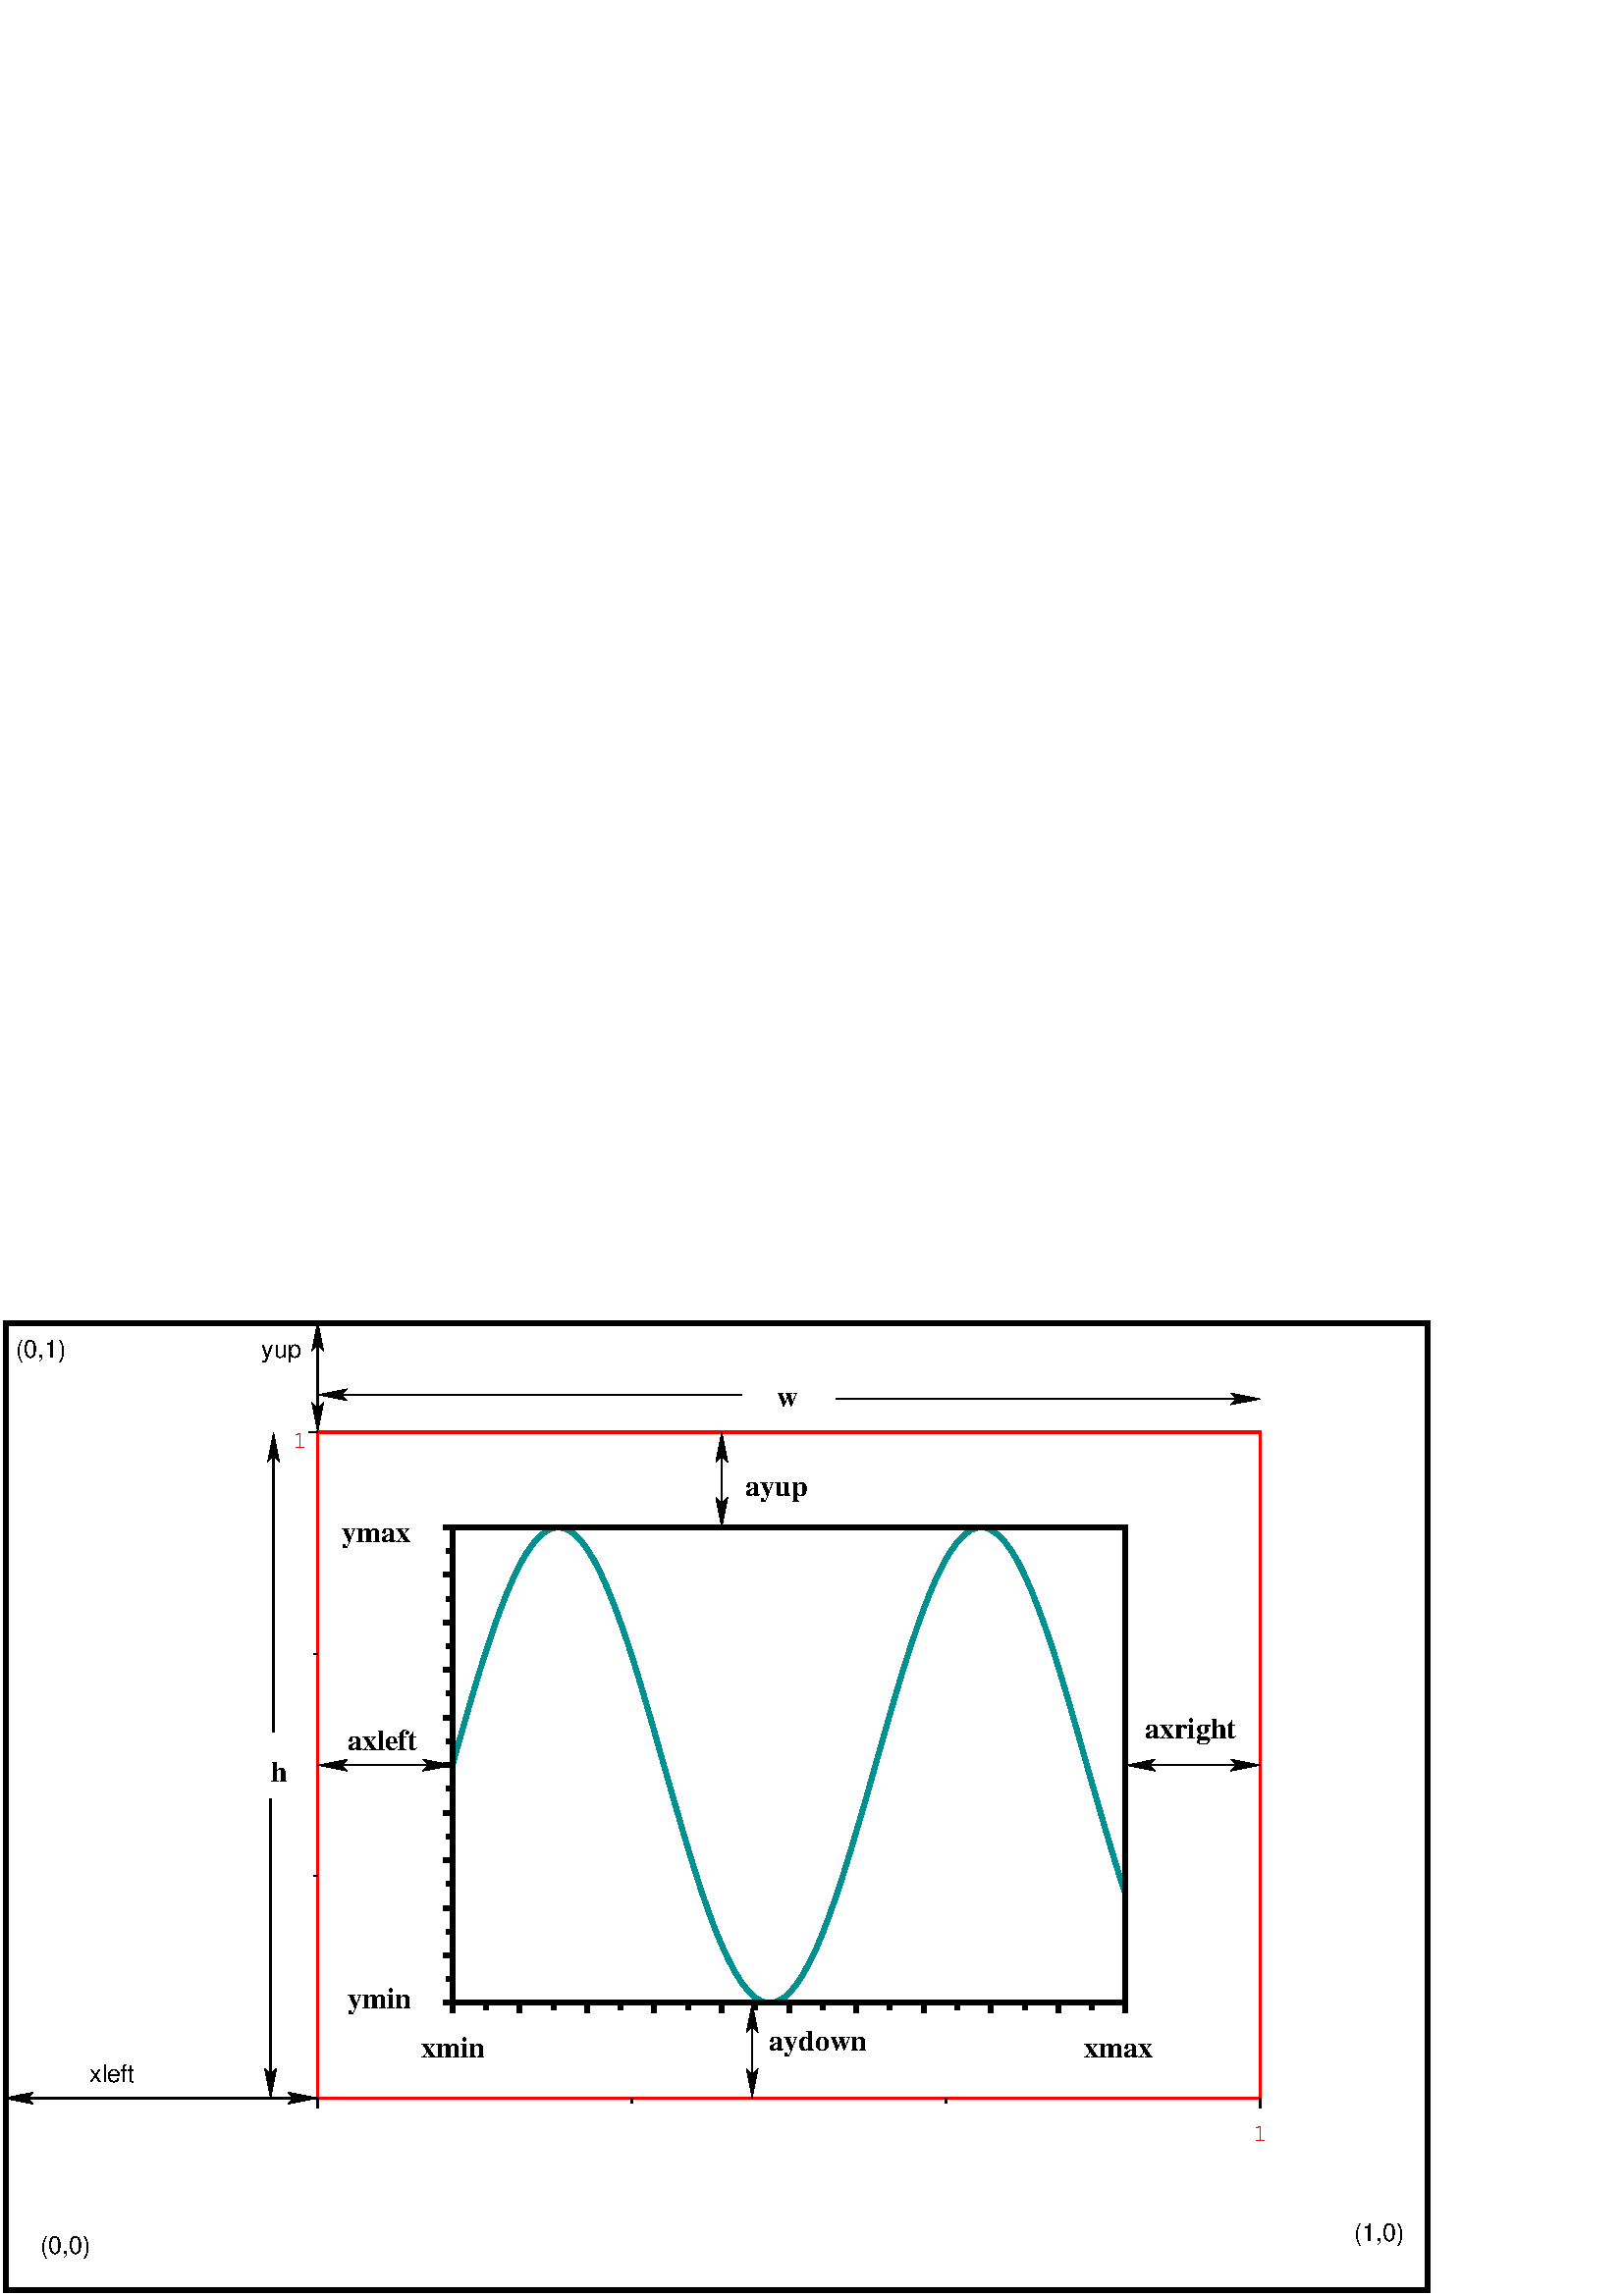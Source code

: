 %!PS-Adobe-3.0 EPSF-3.0
%%BoundingBox: 0 0 526 359
%Magnification: 1.0
%%EndComments
%%BeginProlog
/$F2psDict 200 dict def
$F2psDict begin
$F2psDict /mtrx matrix put
/col-1 {0 setgray} bind def
/col0 {0.000 0.000 0.000 srgb} bind def
/col1 {0.000 0.000 1.000 srgb} bind def
/col2 {0.000 1.000 0.000 srgb} bind def
/col3 {0.000 1.000 1.000 srgb} bind def
/col4 {1.000 0.000 0.000 srgb} bind def
/col5 {1.000 0.000 1.000 srgb} bind def
/col6 {1.000 1.000 0.000 srgb} bind def
/col7 {1.000 1.000 1.000 srgb} bind def
/col8 {0.000 0.000 0.560 srgb} bind def
/col9 {0.000 0.000 0.690 srgb} bind def
/col10 {0.000 0.000 0.820 srgb} bind def
/col11 {0.530 0.810 1.000 srgb} bind def
/col12 {0.000 0.560 0.000 srgb} bind def
/col13 {0.000 0.690 0.000 srgb} bind def
/col14 {0.000 0.820 0.000 srgb} bind def
/col15 {0.000 0.560 0.560 srgb} bind def
/col16 {0.000 0.690 0.690 srgb} bind def
/col17 {0.000 0.820 0.820 srgb} bind def
/col18 {0.560 0.000 0.000 srgb} bind def
/col19 {0.690 0.000 0.000 srgb} bind def
/col20 {0.820 0.000 0.000 srgb} bind def
/col21 {0.560 0.000 0.560 srgb} bind def
/col22 {0.690 0.000 0.690 srgb} bind def
/col23 {0.820 0.000 0.820 srgb} bind def
/col24 {0.500 0.190 0.000 srgb} bind def
/col25 {0.630 0.250 0.000 srgb} bind def
/col26 {0.750 0.380 0.000 srgb} bind def
/col27 {1.000 0.500 0.500 srgb} bind def
/col28 {1.000 0.630 0.630 srgb} bind def
/col29 {1.000 0.750 0.750 srgb} bind def
/col30 {1.000 0.880 0.880 srgb} bind def
/col31 {1.000 0.840 0.000 srgb} bind def
/col32 {0.000 0.000 0.000 srgb} bind def
/col33 {0.000 0.000 1.000 srgb} bind def
/col34 {0.000 1.000 0.000 srgb} bind def
/col35 {0.000 1.000 1.000 srgb} bind def
/col36 {1.000 0.000 0.000 srgb} bind def
/col37 {1.000 0.000 1.000 srgb} bind def
/col38 {1.000 1.000 0.000 srgb} bind def
/col39 {1.000 1.000 1.000 srgb} bind def
/col40 {0.000 0.000 0.565 srgb} bind def
/col41 {0.000 0.000 0.690 srgb} bind def
/col42 {0.000 0.000 0.816 srgb} bind def
/col43 {0.529 0.808 1.000 srgb} bind def
/col44 {0.000 0.565 0.000 srgb} bind def
/col45 {0.000 0.690 0.000 srgb} bind def
/col46 {0.000 0.816 0.000 srgb} bind def
/col47 {0.000 0.565 0.565 srgb} bind def
/col48 {0.000 0.690 0.690 srgb} bind def
/col49 {0.000 0.816 0.816 srgb} bind def
/col50 {0.565 0.000 0.000 srgb} bind def
/col51 {0.690 0.000 0.000 srgb} bind def
/col52 {0.816 0.000 0.000 srgb} bind def
/col53 {0.565 0.000 0.565 srgb} bind def
/col54 {0.690 0.000 0.690 srgb} bind def
/col55 {0.816 0.000 0.816 srgb} bind def
/col56 {0.502 0.188 0.000 srgb} bind def
/col57 {0.627 0.251 0.000 srgb} bind def
/col58 {0.753 0.376 0.000 srgb} bind def
/col59 {1.000 0.502 0.502 srgb} bind def
/col60 {1.000 0.627 0.627 srgb} bind def
/col61 {1.000 0.753 0.753 srgb} bind def
/col62 {1.000 0.878 0.878 srgb} bind def
/col63 {1.000 0.843 0.000 srgb} bind def
/col64 {0.000 0.000 0.000 srgb} bind def
/col65 {1.000 1.000 1.000 srgb} bind def

end

/cp {closepath} bind def
/ef {eofill} bind def
/gr {grestore} bind def
/gs {gsave} bind def
/sa {save} bind def
/rs {restore} bind def
/l {lineto} bind def
/m {moveto} bind def
/rm {rmoveto} bind def
/n {newpath} bind def
/s {stroke} bind def
/sh {show} bind def
/slc {setlinecap} bind def
/slj {setlinejoin} bind def
/slw {setlinewidth} bind def
/srgb {setrgbcolor} bind def
/rot {rotate} bind def
/sc {scale} bind def
/sd {setdash} bind def
/ff {findfont} bind def
/sf {setfont} bind def
/scf {scalefont} bind def
/sw {stringwidth} bind def
/tr {translate} bind def
/tnt {dup dup currentrgbcolor
  4 -2 roll dup 1 exch sub 3 -1 roll mul add
  4 -2 roll dup 1 exch sub 3 -1 roll mul add
  4 -2 roll dup 1 exch sub 3 -1 roll mul add srgb}
  bind def
/shd {dup dup currentrgbcolor 4 -2 roll mul 4 -2 roll mul
  4 -2 roll mul srgb} bind def
/$F2psBegin {$F2psDict begin /$F2psEnteredState save def} def
/$F2psEnd {$F2psEnteredState restore end} def

/pageheader {
save
newpath 0 359 moveto 0 0 lineto 526 0 lineto 526 359 lineto closepath clip newpath
1.3 357.5 translate
1 -1 scale
$F2psBegin
10 setmiterlimit
0 slj 0 slc
 0.06 0.06 sc
} bind def
/pagefooter {
$F2psEnd
restore
} bind def
%%EndProlog
pageheader
%
% Fig objects follow
%
% 
% here starts figure with depth 0
%  33 Setcolor 
%  /absolu true def 
%  1 Setcolor 
%  1 Setcolor 
%  1 Setcolor 
%  1 Thickness 
%  1 Setcolor 
%  /Helvetica findfont 160 scalefont setfont 
%  /Helvetica findfont 160 scalefont setfont 
%  1 Setcolor 
%  /Helvetica findfont 160 scalefont setfont 
%  32 Setcolor 
%  32 Setcolor 
%  /Helvetica findfont 160 scalefont setfont 
%  32 Setcolor 
%  32 Setcolor 
%  /Helvetica findfont 160 scalefont setfont 
%  32 Setcolor 
%  1 Setcolor 
%  /Helvetica findfont 160 scalefont setfont 
%  0 Setcolor 
%  3 Thickness 
%  2743 1260 4114 2907 setclipzone 
%  -1 -1 200000 200000 setclipzone 
%  0 Setcolor 
%  33 Setcolor 
%  Object : 0 drawpoly -<pat:-34,areafill=20,white=31>-  
% Polyline
0 slj
0 slc
30.000 slw
n 2743 1260 m 2743 4167 l 6857 4167 l 6857 1260 l
 cp gs col65 1.00 shd ef gr gs col65 s gr 
%  2 Thickness 
%  4 Setcolor 
%  2 Thickness 
%  Object : 0 drawbox -<0>-  
% Polyline
15.000 slw
n 1920 678 m 7680 678 l 7680 4748 l 1920 4748 l
 cp gs col36 s gr 
%  Object : 0 segments -<0>-  
% Polyline
7.500 slw
n 1920 4749 m
 1866 4749 l gs col32 s gr 
%  Object : 0 segments -<0>-  
% Polyline
n 1920 3392 m
 1893 3392 l gs col32 s gr 
%  Object : 0 segments -<0>-  
% Polyline
n 1920 2035 m
 1893 2035 l gs col32 s gr 
%  Object : 0 segments -<0>-  
% Polyline
n 1920 678 m
 1866 678 l gs col32 s gr 
%  Object : 0 segments -<0>-  
% Polyline
n 1920 4749 m
 1920 4807 l gs col32 s gr 
%  Object : 0 segments -<0>-  
% Polyline
n 3840 4749 m
 3840 4778 l gs col32 s gr 
%  Object : 0 segments -<0>-  
% Polyline
n 5760 4749 m
 5760 4778 l gs col32 s gr 
%  Object : 0 segments -<0>-  
% Polyline
n 7680 4749 m
 7680 4807 l gs col32 s gr 
%  3 Thickness 
%  13 Setcolor 
%  3 Thickness 
%  Object : 0 drawbox -<0>-  
% Polyline
30.000 slw
n 2743 1260 m 6857 1260 l 6857 4167 l 2743 4167 l
 cp gs col45 s gr 
%  15 Setcolor 
%  3 Thickness 
%  2743 1260 4114 2907 setclipzone 
%  15 Setcolor 
%  3 Thickness 
%  /closeflag false def 
%  Object : 0 drawpoly -<pat:0,areafill=-1,white=31>-  
% Polyline
n 2743 2714 m 2784 2568 l 2825 2425 l 2866 2284 l 2907 2147 l 2949 2017 l
 2990 1893 l 3031 1777 l 3072 1671 l 3113 1575 l 3154 1490 l
 3195 1418 l 3237 1359 l 3278 1313 l 3319 1281 l 3360 1264 l
 3401 1261 l 3442 1272 l 3483 1298 l 3525 1338 l 3566 1392 l
 3607 1459 l 3648 1538 l 3689 1630 l 3730 1732 l 3771 1844 l
 3813 1964 l 3854 2092 l 3895 2227 l 3936 2366 l 3977 2508 l
 4018 2653 l 4059 2798 l 4101 2943 l 4142 3085 l 4183 3224 l
 4224 3357 l 4265 3484 l 4306 3603 l 4347 3713 l 4389 3814 l
 4430 3903 l 4471 3981 l 4512 4045 l 4553 4097 l 4594 4135 l
 4635 4158 l 4677 4167 l 4718 4162 l 4759 4142 l 4800 4108 l
 4841 4059 l 4882 3998 l 4923 3923 l 4965 3837 l 5006 3739 l
 5047 3631 l 5088 3514 l 5129 3389 l 5170 3257 l 5211 3120 l
 5253 2978 l 5294 2834 l 5335 2689 l 5376 2544 l 5417 2401 l
 5458 2261 l 5499 2125 l 5541 1995 l 5582 1873 l 5623 1759 l
 5664 1654 l 5705 1560 l 5746 1477 l 5787 1407 l 5829 1350 l
 5870 1307 l 5911 1277 l 5952 1262 l 5993 1261 l 6034 1275 l
 6075 1304 l 6117 1346 l 6158 1402 l 6199 1471 l 6240 1553 l
 6281 1646 l 6322 1750 l 6363 1863 l 6405 1985 l 6446 2114 l
 6487 2250 l 6528 2390 l 6569 2533 l 6610 2678 l 6651 2823 l
 6693 2967 l 6734 3109 l 6775 3246 l 6816 3379 l
 6857 3504 l gs col47 s gr 
%  0 Setcolor 
%  0 Setcolor 
%  Object : 0 segments -<0>-  
% Polyline
n 2743 4167 m
 2743 4225 l gs col32 s gr 
%  0 Setcolor 
%  0 Setcolor 
%  Object : 0 segments -<0>-  
% Polyline
n 3154 4167 m
 3154 4225 l gs col32 s gr 
%  0 Setcolor 
%  0 Setcolor 
%  Object : 0 segments -<0>-  
% Polyline
n 3566 4167 m
 3566 4225 l gs col32 s gr 
%  0 Setcolor 
%  0 Setcolor 
%  Object : 0 segments -<0>-  
% Polyline
n 3977 4167 m
 3977 4225 l gs col32 s gr 
%  0 Setcolor 
%  0 Setcolor 
%  Object : 0 segments -<0>-  
% Polyline
n 4389 4167 m
 4389 4225 l gs col32 s gr 
%  0 Setcolor 
%  0 Setcolor 
%  Object : 0 segments -<0>-  
% Polyline
n 4800 4167 m
 4800 4225 l gs col32 s gr 
%  0 Setcolor 
%  0 Setcolor 
%  Object : 0 segments -<0>-  
% Polyline
n 5211 4167 m
 5211 4225 l gs col32 s gr 
%  0 Setcolor 
%  0 Setcolor 
%  Object : 0 segments -<0>-  
% Polyline
n 5623 4167 m
 5623 4225 l gs col32 s gr 
%  0 Setcolor 
%  0 Setcolor 
%  Object : 0 segments -<0>-  
% Polyline
n 6034 4167 m
 6034 4225 l gs col32 s gr 
%  0 Setcolor 
%  0 Setcolor 
%  Object : 0 segments -<0>-  
% Polyline
n 6446 4167 m
 6446 4225 l gs col32 s gr 
%  0 Setcolor 
%  0 Setcolor 
%  Object : 0 segments -<0>-  
% Polyline
n 6857 4167 m
 6857 4225 l gs col32 s gr 
%  0 Setcolor 
%  Object : 0 segments -<0>-  
% Polyline
n 2743 4167 m
 2743 4210 l gs col32 s gr 
%  Object : 0 segments -<0>-  
% Polyline
n 2949 4167 m
 2949 4210 l gs col32 s gr 
%  Object : 0 segments -<0>-  
% Polyline
n 3154 4167 m
 3154 4210 l gs col32 s gr 
%  Object : 0 segments -<0>-  
% Polyline
n 3360 4167 m
 3360 4210 l gs col32 s gr 
%  Object : 0 segments -<0>-  
% Polyline
n 3566 4167 m
 3566 4210 l gs col32 s gr 
%  Object : 0 segments -<0>-  
% Polyline
n 3771 4167 m
 3771 4210 l gs col32 s gr 
%  Object : 0 segments -<0>-  
% Polyline
n 3977 4167 m
 3977 4210 l gs col32 s gr 
%  Object : 0 segments -<0>-  
% Polyline
n 4183 4167 m
 4183 4210 l gs col32 s gr 
%  Object : 0 segments -<0>-  
% Polyline
n 4389 4167 m
 4389 4210 l gs col32 s gr 
%  Object : 0 segments -<0>-  
% Polyline
n 4594 4167 m
 4594 4210 l gs col32 s gr 
%  Object : 0 segments -<0>-  
% Polyline
n 4800 4167 m
 4800 4210 l gs col32 s gr 
%  Object : 0 segments -<0>-  
% Polyline
n 5006 4167 m
 5006 4210 l gs col32 s gr 
%  Object : 0 segments -<0>-  
% Polyline
n 5211 4167 m
 5211 4210 l gs col32 s gr 
%  Object : 0 segments -<0>-  
% Polyline
n 5417 4167 m
 5417 4210 l gs col32 s gr 
%  Object : 0 segments -<0>-  
% Polyline
n 5623 4167 m
 5623 4210 l gs col32 s gr 
%  Object : 0 segments -<0>-  
% Polyline
n 5829 4167 m
 5829 4210 l gs col32 s gr 
%  Object : 0 segments -<0>-  
% Polyline
n 6034 4167 m
 6034 4210 l gs col32 s gr 
%  Object : 0 segments -<0>-  
% Polyline
n 6240 4167 m
 6240 4210 l gs col32 s gr 
%  Object : 0 segments -<0>-  
% Polyline
n 6446 4167 m
 6446 4210 l gs col32 s gr 
%  Object : 0 segments -<0>-  
% Polyline
n 6651 4167 m
 6651 4210 l gs col32 s gr 
%  0 Setcolor 
%  0 Setcolor 
%  Object : 0 segments -<0>-  
% Polyline
n 2743 4167 m
 2689 4167 l gs col32 s gr 
%  0 Setcolor 
%  0 Setcolor 
%  Object : 0 segments -<0>-  
% Polyline
n 2743 3877 m
 2689 3877 l gs col32 s gr 
%  0 Setcolor 
%  0 Setcolor 
%  Object : 0 segments -<0>-  
% Polyline
n 2743 3586 m
 2689 3586 l gs col32 s gr 
%  0 Setcolor 
%  0 Setcolor 
%  Object : 0 segments -<0>-  
% Polyline
n 2743 3295 m
 2689 3295 l gs col32 s gr 
%  0 Setcolor 
%  0 Setcolor 
%  Object : 0 segments -<0>-  
% Polyline
n 2743 3004 m
 2689 3004 l gs col32 s gr 
%  0 Setcolor 
%  0 Setcolor 
%  Object : 0 segments -<0>-  
% Polyline
n 2743 2714 m
 2689 2714 l gs col32 s gr 
%  0 Setcolor 
%  0 Setcolor 
%  Object : 0 segments -<0>-  
% Polyline
n 2743 2423 m
 2689 2423 l gs col32 s gr 
%  0 Setcolor 
%  0 Setcolor 
%  Object : 0 segments -<0>-  
% Polyline
n 2743 2132 m
 2689 2132 l gs col32 s gr 
%  0 Setcolor 
%  0 Setcolor 
%  Object : 0 segments -<0>-  
% Polyline
n 2743 1841 m
 2689 1841 l gs col32 s gr 
%  0 Setcolor 
%  0 Setcolor 
%  Object : 0 segments -<0>-  
% Polyline
n 2743 1551 m
 2689 1551 l gs col32 s gr 
%  0 Setcolor 
%  0 Setcolor 
%  Object : 0 segments -<0>-  
% Polyline
n 2743 1260 m
 2689 1260 l gs col32 s gr 
%  0 Setcolor 
%  Object : 0 segments -<0>-  
% Polyline
n 2743 4167 m
 2703 4167 l gs col32 s gr 
%  Object : 0 segments -<0>-  
% Polyline
n 2743 4022 m
 2703 4022 l gs col32 s gr 
%  Object : 0 segments -<0>-  
% Polyline
n 2743 3877 m
 2703 3877 l gs col32 s gr 
%  Object : 0 segments -<0>-  
% Polyline
n 2743 3731 m
 2703 3731 l gs col32 s gr 
%  Object : 0 segments -<0>-  
% Polyline
n 2743 3586 m
 2703 3586 l gs col32 s gr 
%  Object : 0 segments -<0>-  
% Polyline
n 2743 3440 m
 2703 3440 l gs col32 s gr 
%  Object : 0 segments -<0>-  
% Polyline
n 2743 3295 m
 2703 3295 l gs col32 s gr 
%  Object : 0 segments -<0>-  
% Polyline
n 2743 3150 m
 2703 3150 l gs col32 s gr 
%  Object : 0 segments -<0>-  
% Polyline
n 2743 3004 m
 2703 3004 l gs col32 s gr 
%  Object : 0 segments -<0>-  
% Polyline
n 2743 2859 m
 2703 2859 l gs col32 s gr 
%  Object : 0 segments -<0>-  
% Polyline
n 2743 2714 m
 2703 2714 l gs col32 s gr 
%  Object : 0 segments -<0>-  
% Polyline
n 2743 2568 m
 2703 2568 l gs col32 s gr 
%  Object : 0 segments -<0>-  
% Polyline
n 2743 2423 m
 2703 2423 l gs col32 s gr 
%  Object : 0 segments -<0>-  
% Polyline
n 2743 2277 m
 2703 2277 l gs col32 s gr 
%  Object : 0 segments -<0>-  
% Polyline
n 2743 2132 m
 2703 2132 l gs col32 s gr 
%  Object : 0 segments -<0>-  
% Polyline
n 2743 1987 m
 2703 1987 l gs col32 s gr 
%  Object : 0 segments -<0>-  
% Polyline
n 2743 1841 m
 2703 1841 l gs col32 s gr 
%  Object : 0 segments -<0>-  
% Polyline
n 2743 1696 m
 2703 1696 l gs col32 s gr 
%  Object : 0 segments -<0>-  
% Polyline
n 2743 1551 m
 2703 1551 l gs col32 s gr 
%  Object : 0 segments -<0>-  
% Polyline
n 2743 1405 m
 2703 1405 l gs col32 s gr 
%  0 Setcolor 
%  Object : 0 segments -<0>-  
% Polyline
n 2743 4167 m
 6857 4167 l gs col32 s gr 
%  0 Setcolor 
%  0 Setcolor 
%  Object : 0 segments -<0>-  
% Polyline
n 2743 4167 m
 2743 1260 l gs col32 s gr 
%  0 Setcolor 
%  Object : 0 drawbox -<0>-  
% Polyline
n 2743 1260 m 6857 1260 l 6857 4167 l 2743 4167 l
 cp gs col32 s gr 
%  4 Setcolor 
%  1 Thickness 
%  4 Setcolor 
%  1 Thickness 
%  Object : 0 segments -<0>-  
% Polyline
7.500 slw
gs  clippath
4419 848 m 4419 663 l 4359 663 l 4359 848 l 4359 848 l 4389 698 l 4419 848 l cp
4359 1090 m 4359 1275 l 4419 1275 l 4419 1090 l 4419 1090 l 4389 1240 l 4359 1090 l cp
eoclip
n 4389 1260 m
 4389 678 l gs col-1 s gr gr

% arrowhead
n 4359 1090 m 4389 1240 l 4419 1090 l 4389 1120 l 4359 1090 l 
 cp gs 0.00 setgray ef gr  col-1 s
% arrowhead
n 4419 848 m 4389 698 l 4359 848 l 4389 818 l 4419 848 l 
 cp gs 0.00 setgray ef gr  col-1 s
%  4 Setcolor 
%  1 Thickness 
%  4 Setcolor 
%  1 Thickness 
%  Object : 0 segments -<0>-  
% Polyline
gs  clippath
4545 4579 m 4545 4764 l 4605 4764 l 4605 4579 l 4605 4579 l 4575 4729 l 4545 4579 l cp
4605 4337 m 4605 4152 l 4545 4152 l 4545 4337 l 4545 4337 l 4575 4187 l 4605 4337 l cp
eoclip
n 4575 4167 m
 4575 4749 l gs col-1 s gr gr

% arrowhead
n 4605 4337 m 4575 4187 l 4545 4337 l 4575 4307 l 4605 4337 l 
 cp gs 0.00 setgray ef gr  col-1 s
% arrowhead
n 4545 4579 m 4575 4729 l 4605 4579 l 4575 4609 l 4545 4579 l 
 cp gs 0.00 setgray ef gr  col-1 s
%  4 Setcolor 
%  1 Thickness 
%  4 Setcolor 
%  1 Thickness 
%  Object : 0 segments -<0>-  
% Polyline
gs  clippath
7510 2744 m 7695 2744 l 7695 2684 l 7510 2684 l 7510 2684 l 7660 2714 l 7510 2744 l cp
7027 2684 m 6842 2684 l 6842 2744 l 7027 2744 l 7027 2744 l 6877 2714 l 7027 2684 l cp
eoclip
n 6857 2714 m
 7680 2714 l gs col-1 s gr gr

% arrowhead
n 7027 2684 m 6877 2714 l 7027 2744 l 6997 2714 l 7027 2684 l 
 cp gs 0.00 setgray ef gr  col-1 s
% arrowhead
n 7510 2744 m 7660 2714 l 7510 2684 l 7540 2714 l 7510 2744 l 
 cp gs 0.00 setgray ef gr  col-1 s
%  4 Setcolor 
%  1 Thickness 
%  4 Setcolor 
%  1 Thickness 
%  Object : 0 segments -<0>-  
% Polyline
gs  clippath
2090 2684 m 1905 2684 l 1905 2744 l 2090 2744 l 2090 2744 l 1940 2714 l 2090 2684 l cp
2573 2744 m 2758 2744 l 2758 2684 l 2573 2684 l 2573 2684 l 2723 2714 l 2573 2744 l cp
eoclip
n 2743 2714 m
 1920 2714 l gs col-1 s gr gr

% arrowhead
n 2573 2744 m 2723 2714 l 2573 2684 l 2603 2714 l 2573 2744 l 
 cp gs 0.00 setgray ef gr  col-1 s
% arrowhead
n 2090 2684 m 1940 2714 l 2090 2744 l 2060 2714 l 2090 2684 l 
 cp gs 0.00 setgray ef gr  col-1 s
%  1 Setcolor 
%  1 Thickness 
%  1 Setcolor 
%  1 Thickness 
%  Object : 0 segments -<0>-  
% Polyline
gs  clippath
2090 420 m 1905 420 l 1905 480 l 2090 480 l 2090 480 l 1940 450 l 2090 420 l cp
eoclip
n 1920 450 m
 4512 450 l gs col-1 s gr gr

% arrowhead
n 2090 420 m 1940 450 l 2090 480 l 2060 450 l 2090 420 l 
 cp gs 0.00 setgray ef gr  col-1 s
%  Object : 1 segments -<0>-  
% Polyline
gs  clippath
7510 505 m 7695 505 l 7695 445 l 7510 445 l 7510 445 l 7660 475 l 7510 505 l cp
eoclip
n 5088 475 m
 7680 475 l gs col-1 s gr gr

% arrowhead
n 7510 505 m 7660 475 l 7510 445 l 7540 475 l 7510 505 l 
 cp gs 0.00 setgray ef gr  col-1 s
%  1 Setcolor 
%  1 Thickness 
%  1 Setcolor 
%  1 Thickness 
%  Object : 0 segments -<0>-  
% Polyline
gs  clippath
1680 848 m 1680 663 l 1620 663 l 1620 848 l 1620 848 l 1650 698 l 1680 848 l cp
eoclip
n 1650 678 m
 1650 2510 l gs col-1 s gr gr

% arrowhead
n 1680 848 m 1650 698 l 1620 848 l 1650 818 l 1680 848 l 
 cp gs 0.00 setgray ef gr  col-1 s
%  Object : 1 segments -<0>-  
% Polyline
gs  clippath
1602 4579 m 1602 4764 l 1662 4764 l 1662 4579 l 1662 4579 l 1632 4729 l 1602 4579 l cp
eoclip
n 1632 2917 m
 1632 4749 l gs col-1 s gr gr

% arrowhead
n 1602 4579 m 1632 4729 l 1662 4579 l 1632 4609 l 1602 4579 l 
 cp gs 0.00 setgray ef gr  col-1 s
%  1 Setcolor 
%  1 Thickness 
%  1 Setcolor 
%  1 Thickness 
%  Object : 0 segments -<0>-  
% Polyline
gs  clippath
1750 4779 m 1935 4779 l 1935 4719 l 1750 4719 l 1750 4719 l 1900 4749 l 1750 4779 l cp
170 4719 m -15 4719 l -15 4779 l 170 4779 l 170 4779 l 20 4749 l 170 4719 l cp
eoclip
n 0 4749 m
 1920 4749 l gs col-1 s gr gr

% arrowhead
n 170 4719 m 20 4749 l 170 4779 l 140 4749 l 170 4719 l 
 cp gs 0.00 setgray ef gr  col-1 s
% arrowhead
n 1750 4779 m 1900 4749 l 1750 4719 l 1780 4749 l 1750 4779 l 
 cp gs 0.00 setgray ef gr  col-1 s
%  1 Setcolor 
%  1 Thickness 
%  1 Setcolor 
%  1 Thickness 
%  Object : 0 segments -<0>-  
% Polyline
gs  clippath
1950 170 m 1950 -15 l 1890 -15 l 1890 170 l 1890 170 l 1920 20 l 1950 170 l cp
1890 508 m 1890 693 l 1950 693 l 1950 508 l 1950 508 l 1920 658 l 1890 508 l cp
eoclip
n 1920 678 m
 1920 0 l gs col-1 s gr gr

% arrowhead
n 1890 508 m 1920 658 l 1950 508 l 1920 538 l 1890 508 l 
 cp gs 0.00 setgray ef gr  col-1 s
% arrowhead
n 1950 170 m 1920 20 l 1890 170 l 1920 140 l 1950 170 l 
 cp gs 0.00 setgray ef gr  col-1 s
%  33 Setcolor 
%  /absolu true def 
%  0 Setcolor 
%  0 Setcolor 
%  3 Thickness 
%  32 Setcolor 
%  3 Thickness 
%  Object : 0 drawbox -<0>-  
% Polyline
30.000 slw
n 12 15 m 8700 15 l 8700 5925 l 12 5925 l
 cp gs col64 s gr 
%  32 Setcolor 
%  /Times-Bold findfont 192 scalefont setfont 
/Times-Bold ff 180.00 scf sf
1632 2815 m
gs 1 -1 sc (h) col64 sh gr
/Courier ff 150.00 scf sf
1764 774 m
gs 1 -1 sc (1) col36 sh gr
/Courier ff 150.00 scf sf
7635 5011 m
gs 1 -1 sc (1) col36 sh gr
%  32 Setcolor 
%  /Times-Bold findfont 192 scalefont setfont 
/Times-Bold ff 180.00 scf sf
4533 1071 m
gs 1 -1 sc (ayup) col64 sh gr
%  32 Setcolor 
%  /Times-Bold findfont 192 scalefont setfont 
/Times-Bold ff 180.00 scf sf
2064 1351 m
gs 1 -1 sc (ymax) col64 sh gr
%  32 Setcolor 
%  /Times-Bold findfont 192 scalefont setfont 
/Times-Bold ff 180.00 scf sf
4677 4458 m
gs 1 -1 sc (aydown) col64 sh gr
%  32 Setcolor 
%  /Helvetica findfont 160 scalefont setfont 
/Helvetica ff 150.00 scf sf
75 225 m
gs 1 -1 sc (\(0,1\)) col64 sh gr
%  32 Setcolor 
%  /Times-Bold findfont 192 scalefont setfont 
/Times-Bold ff 180.00 scf sf
2100 2625 m
gs 1 -1 sc (axleft) col64 sh gr
%  32 Setcolor 
%  /Times-Bold findfont 192 scalefont setfont 
/Times-Bold ff 180.00 scf sf
6975 2550 m
gs 1 -1 sc (axright) col64 sh gr
%  32 Setcolor 
%  /Times-Bold findfont 192 scalefont setfont 
/Times-Bold ff 180.00 scf sf
4725 525 m
gs 1 -1 sc (w) col64 sh gr
%  32 Setcolor 
%  /Helvetica findfont 160 scalefont setfont 
/Helvetica ff 150.00 scf sf
525 4650 m
gs 1 -1 sc (xleft) col64 sh gr
%  32 Setcolor 
%  /Helvetica findfont 160 scalefont setfont 
/Helvetica ff 150.00 scf sf
1575 225 m
gs 1 -1 sc (yup) col64 sh gr
%  13 Setcolor 
%  32 Setcolor 
%  /Times-Bold findfont 192 scalefont setfont 
/Times-Bold ff 180.00 scf sf
2100 4200 m
gs 1 -1 sc (ymin) col64 sh gr
%  32 Setcolor 
%  /Times-Bold findfont 192 scalefont setfont 
/Times-Bold ff 180.00 scf sf
2550 4500 m
gs 1 -1 sc (xmin) col64 sh gr
%  32 Setcolor 
%  /Times-Bold findfont 192 scalefont setfont 
/Times-Bold ff 180.00 scf sf
6600 4500 m
gs 1 -1 sc (xmax) col64 sh gr
%  32 Setcolor 
%  32 Setcolor 
%  /Helvetica findfont 160 scalefont setfont 
/Helvetica ff 150.00 scf sf
225 5700 m
gs 1 -1 sc (\(0,0\)) col64 sh gr
%  32 Setcolor 
%  /Helvetica findfont 160 scalefont setfont 
/Helvetica ff 150.00 scf sf
8250 5625 m
gs 1 -1 sc (\(1,0\)) col64 sh gr
% here ends figure;
pagefooter
showpage
%%Trailer
%EOF
